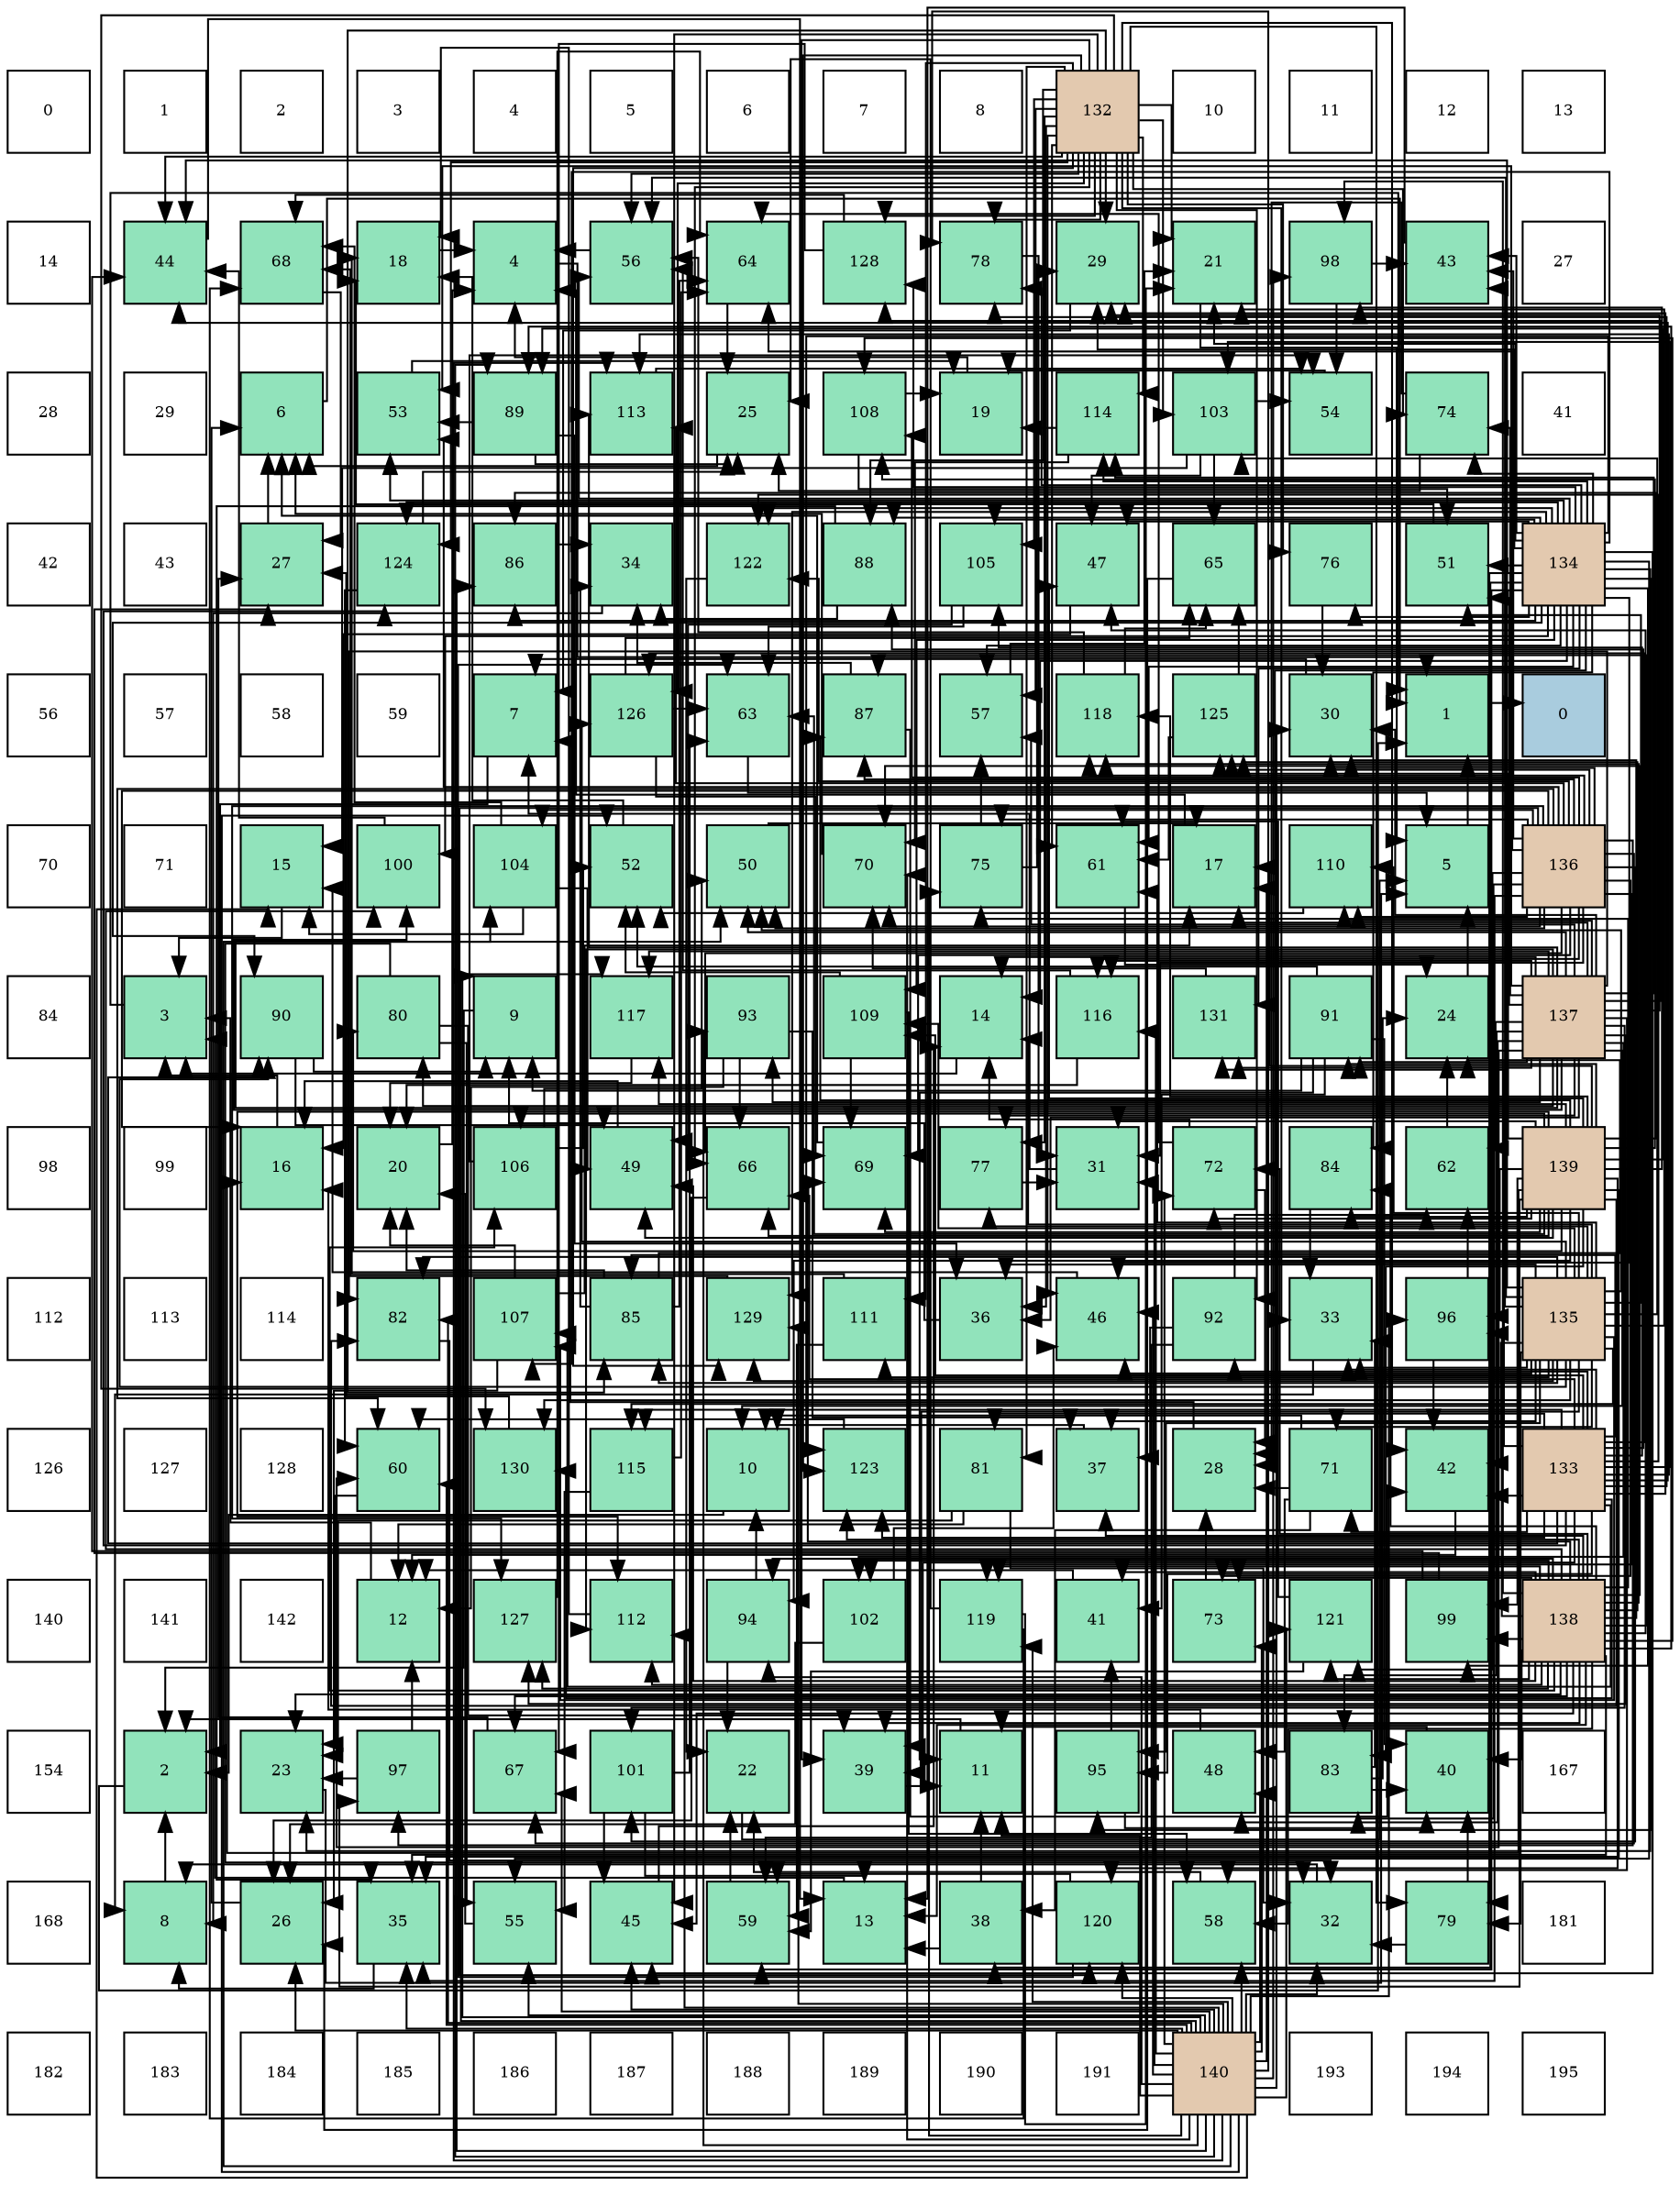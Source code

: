digraph layout{
 rankdir=TB;
 splines=ortho;
 node [style=filled shape=square fixedsize=true width=0.6];
0[label="0", fontsize=8, fillcolor="#ffffff"];
1[label="1", fontsize=8, fillcolor="#ffffff"];
2[label="2", fontsize=8, fillcolor="#ffffff"];
3[label="3", fontsize=8, fillcolor="#ffffff"];
4[label="4", fontsize=8, fillcolor="#ffffff"];
5[label="5", fontsize=8, fillcolor="#ffffff"];
6[label="6", fontsize=8, fillcolor="#ffffff"];
7[label="7", fontsize=8, fillcolor="#ffffff"];
8[label="8", fontsize=8, fillcolor="#ffffff"];
9[label="132", fontsize=8, fillcolor="#e3c9af"];
10[label="10", fontsize=8, fillcolor="#ffffff"];
11[label="11", fontsize=8, fillcolor="#ffffff"];
12[label="12", fontsize=8, fillcolor="#ffffff"];
13[label="13", fontsize=8, fillcolor="#ffffff"];
14[label="14", fontsize=8, fillcolor="#ffffff"];
15[label="44", fontsize=8, fillcolor="#91e3bb"];
16[label="68", fontsize=8, fillcolor="#91e3bb"];
17[label="18", fontsize=8, fillcolor="#91e3bb"];
18[label="4", fontsize=8, fillcolor="#91e3bb"];
19[label="56", fontsize=8, fillcolor="#91e3bb"];
20[label="64", fontsize=8, fillcolor="#91e3bb"];
21[label="128", fontsize=8, fillcolor="#91e3bb"];
22[label="78", fontsize=8, fillcolor="#91e3bb"];
23[label="29", fontsize=8, fillcolor="#91e3bb"];
24[label="21", fontsize=8, fillcolor="#91e3bb"];
25[label="98", fontsize=8, fillcolor="#91e3bb"];
26[label="43", fontsize=8, fillcolor="#91e3bb"];
27[label="27", fontsize=8, fillcolor="#ffffff"];
28[label="28", fontsize=8, fillcolor="#ffffff"];
29[label="29", fontsize=8, fillcolor="#ffffff"];
30[label="6", fontsize=8, fillcolor="#91e3bb"];
31[label="53", fontsize=8, fillcolor="#91e3bb"];
32[label="89", fontsize=8, fillcolor="#91e3bb"];
33[label="113", fontsize=8, fillcolor="#91e3bb"];
34[label="25", fontsize=8, fillcolor="#91e3bb"];
35[label="108", fontsize=8, fillcolor="#91e3bb"];
36[label="19", fontsize=8, fillcolor="#91e3bb"];
37[label="114", fontsize=8, fillcolor="#91e3bb"];
38[label="103", fontsize=8, fillcolor="#91e3bb"];
39[label="54", fontsize=8, fillcolor="#91e3bb"];
40[label="74", fontsize=8, fillcolor="#91e3bb"];
41[label="41", fontsize=8, fillcolor="#ffffff"];
42[label="42", fontsize=8, fillcolor="#ffffff"];
43[label="43", fontsize=8, fillcolor="#ffffff"];
44[label="27", fontsize=8, fillcolor="#91e3bb"];
45[label="124", fontsize=8, fillcolor="#91e3bb"];
46[label="86", fontsize=8, fillcolor="#91e3bb"];
47[label="34", fontsize=8, fillcolor="#91e3bb"];
48[label="122", fontsize=8, fillcolor="#91e3bb"];
49[label="88", fontsize=8, fillcolor="#91e3bb"];
50[label="105", fontsize=8, fillcolor="#91e3bb"];
51[label="47", fontsize=8, fillcolor="#91e3bb"];
52[label="65", fontsize=8, fillcolor="#91e3bb"];
53[label="76", fontsize=8, fillcolor="#91e3bb"];
54[label="51", fontsize=8, fillcolor="#91e3bb"];
55[label="134", fontsize=8, fillcolor="#e3c9af"];
56[label="56", fontsize=8, fillcolor="#ffffff"];
57[label="57", fontsize=8, fillcolor="#ffffff"];
58[label="58", fontsize=8, fillcolor="#ffffff"];
59[label="59", fontsize=8, fillcolor="#ffffff"];
60[label="7", fontsize=8, fillcolor="#91e3bb"];
61[label="126", fontsize=8, fillcolor="#91e3bb"];
62[label="63", fontsize=8, fillcolor="#91e3bb"];
63[label="87", fontsize=8, fillcolor="#91e3bb"];
64[label="57", fontsize=8, fillcolor="#91e3bb"];
65[label="118", fontsize=8, fillcolor="#91e3bb"];
66[label="125", fontsize=8, fillcolor="#91e3bb"];
67[label="30", fontsize=8, fillcolor="#91e3bb"];
68[label="1", fontsize=8, fillcolor="#91e3bb"];
69[label="0", fontsize=8, fillcolor="#a9ccde"];
70[label="70", fontsize=8, fillcolor="#ffffff"];
71[label="71", fontsize=8, fillcolor="#ffffff"];
72[label="15", fontsize=8, fillcolor="#91e3bb"];
73[label="100", fontsize=8, fillcolor="#91e3bb"];
74[label="104", fontsize=8, fillcolor="#91e3bb"];
75[label="52", fontsize=8, fillcolor="#91e3bb"];
76[label="50", fontsize=8, fillcolor="#91e3bb"];
77[label="70", fontsize=8, fillcolor="#91e3bb"];
78[label="75", fontsize=8, fillcolor="#91e3bb"];
79[label="61", fontsize=8, fillcolor="#91e3bb"];
80[label="17", fontsize=8, fillcolor="#91e3bb"];
81[label="110", fontsize=8, fillcolor="#91e3bb"];
82[label="5", fontsize=8, fillcolor="#91e3bb"];
83[label="136", fontsize=8, fillcolor="#e3c9af"];
84[label="84", fontsize=8, fillcolor="#ffffff"];
85[label="3", fontsize=8, fillcolor="#91e3bb"];
86[label="90", fontsize=8, fillcolor="#91e3bb"];
87[label="80", fontsize=8, fillcolor="#91e3bb"];
88[label="9", fontsize=8, fillcolor="#91e3bb"];
89[label="117", fontsize=8, fillcolor="#91e3bb"];
90[label="93", fontsize=8, fillcolor="#91e3bb"];
91[label="109", fontsize=8, fillcolor="#91e3bb"];
92[label="14", fontsize=8, fillcolor="#91e3bb"];
93[label="116", fontsize=8, fillcolor="#91e3bb"];
94[label="131", fontsize=8, fillcolor="#91e3bb"];
95[label="91", fontsize=8, fillcolor="#91e3bb"];
96[label="24", fontsize=8, fillcolor="#91e3bb"];
97[label="137", fontsize=8, fillcolor="#e3c9af"];
98[label="98", fontsize=8, fillcolor="#ffffff"];
99[label="99", fontsize=8, fillcolor="#ffffff"];
100[label="16", fontsize=8, fillcolor="#91e3bb"];
101[label="20", fontsize=8, fillcolor="#91e3bb"];
102[label="106", fontsize=8, fillcolor="#91e3bb"];
103[label="49", fontsize=8, fillcolor="#91e3bb"];
104[label="66", fontsize=8, fillcolor="#91e3bb"];
105[label="69", fontsize=8, fillcolor="#91e3bb"];
106[label="77", fontsize=8, fillcolor="#91e3bb"];
107[label="31", fontsize=8, fillcolor="#91e3bb"];
108[label="72", fontsize=8, fillcolor="#91e3bb"];
109[label="84", fontsize=8, fillcolor="#91e3bb"];
110[label="62", fontsize=8, fillcolor="#91e3bb"];
111[label="139", fontsize=8, fillcolor="#e3c9af"];
112[label="112", fontsize=8, fillcolor="#ffffff"];
113[label="113", fontsize=8, fillcolor="#ffffff"];
114[label="114", fontsize=8, fillcolor="#ffffff"];
115[label="82", fontsize=8, fillcolor="#91e3bb"];
116[label="107", fontsize=8, fillcolor="#91e3bb"];
117[label="85", fontsize=8, fillcolor="#91e3bb"];
118[label="129", fontsize=8, fillcolor="#91e3bb"];
119[label="111", fontsize=8, fillcolor="#91e3bb"];
120[label="36", fontsize=8, fillcolor="#91e3bb"];
121[label="46", fontsize=8, fillcolor="#91e3bb"];
122[label="92", fontsize=8, fillcolor="#91e3bb"];
123[label="33", fontsize=8, fillcolor="#91e3bb"];
124[label="96", fontsize=8, fillcolor="#91e3bb"];
125[label="135", fontsize=8, fillcolor="#e3c9af"];
126[label="126", fontsize=8, fillcolor="#ffffff"];
127[label="127", fontsize=8, fillcolor="#ffffff"];
128[label="128", fontsize=8, fillcolor="#ffffff"];
129[label="60", fontsize=8, fillcolor="#91e3bb"];
130[label="130", fontsize=8, fillcolor="#91e3bb"];
131[label="115", fontsize=8, fillcolor="#91e3bb"];
132[label="10", fontsize=8, fillcolor="#91e3bb"];
133[label="123", fontsize=8, fillcolor="#91e3bb"];
134[label="81", fontsize=8, fillcolor="#91e3bb"];
135[label="37", fontsize=8, fillcolor="#91e3bb"];
136[label="28", fontsize=8, fillcolor="#91e3bb"];
137[label="71", fontsize=8, fillcolor="#91e3bb"];
138[label="42", fontsize=8, fillcolor="#91e3bb"];
139[label="133", fontsize=8, fillcolor="#e3c9af"];
140[label="140", fontsize=8, fillcolor="#ffffff"];
141[label="141", fontsize=8, fillcolor="#ffffff"];
142[label="142", fontsize=8, fillcolor="#ffffff"];
143[label="12", fontsize=8, fillcolor="#91e3bb"];
144[label="127", fontsize=8, fillcolor="#91e3bb"];
145[label="112", fontsize=8, fillcolor="#91e3bb"];
146[label="94", fontsize=8, fillcolor="#91e3bb"];
147[label="102", fontsize=8, fillcolor="#91e3bb"];
148[label="119", fontsize=8, fillcolor="#91e3bb"];
149[label="41", fontsize=8, fillcolor="#91e3bb"];
150[label="73", fontsize=8, fillcolor="#91e3bb"];
151[label="121", fontsize=8, fillcolor="#91e3bb"];
152[label="99", fontsize=8, fillcolor="#91e3bb"];
153[label="138", fontsize=8, fillcolor="#e3c9af"];
154[label="154", fontsize=8, fillcolor="#ffffff"];
155[label="2", fontsize=8, fillcolor="#91e3bb"];
156[label="23", fontsize=8, fillcolor="#91e3bb"];
157[label="97", fontsize=8, fillcolor="#91e3bb"];
158[label="67", fontsize=8, fillcolor="#91e3bb"];
159[label="101", fontsize=8, fillcolor="#91e3bb"];
160[label="22", fontsize=8, fillcolor="#91e3bb"];
161[label="39", fontsize=8, fillcolor="#91e3bb"];
162[label="11", fontsize=8, fillcolor="#91e3bb"];
163[label="95", fontsize=8, fillcolor="#91e3bb"];
164[label="48", fontsize=8, fillcolor="#91e3bb"];
165[label="83", fontsize=8, fillcolor="#91e3bb"];
166[label="40", fontsize=8, fillcolor="#91e3bb"];
167[label="167", fontsize=8, fillcolor="#ffffff"];
168[label="168", fontsize=8, fillcolor="#ffffff"];
169[label="8", fontsize=8, fillcolor="#91e3bb"];
170[label="26", fontsize=8, fillcolor="#91e3bb"];
171[label="35", fontsize=8, fillcolor="#91e3bb"];
172[label="55", fontsize=8, fillcolor="#91e3bb"];
173[label="45", fontsize=8, fillcolor="#91e3bb"];
174[label="59", fontsize=8, fillcolor="#91e3bb"];
175[label="13", fontsize=8, fillcolor="#91e3bb"];
176[label="38", fontsize=8, fillcolor="#91e3bb"];
177[label="120", fontsize=8, fillcolor="#91e3bb"];
178[label="58", fontsize=8, fillcolor="#91e3bb"];
179[label="32", fontsize=8, fillcolor="#91e3bb"];
180[label="79", fontsize=8, fillcolor="#91e3bb"];
181[label="181", fontsize=8, fillcolor="#ffffff"];
182[label="182", fontsize=8, fillcolor="#ffffff"];
183[label="183", fontsize=8, fillcolor="#ffffff"];
184[label="184", fontsize=8, fillcolor="#ffffff"];
185[label="185", fontsize=8, fillcolor="#ffffff"];
186[label="186", fontsize=8, fillcolor="#ffffff"];
187[label="187", fontsize=8, fillcolor="#ffffff"];
188[label="188", fontsize=8, fillcolor="#ffffff"];
189[label="189", fontsize=8, fillcolor="#ffffff"];
190[label="190", fontsize=8, fillcolor="#ffffff"];
191[label="191", fontsize=8, fillcolor="#ffffff"];
192[label="140", fontsize=8, fillcolor="#e3c9af"];
193[label="193", fontsize=8, fillcolor="#ffffff"];
194[label="194", fontsize=8, fillcolor="#ffffff"];
195[label="195", fontsize=8, fillcolor="#ffffff"];
edge [constraint=false, style=vis];68 -> 69;
155 -> 68;
85 -> 68;
18 -> 68;
82 -> 68;
30 -> 68;
60 -> 155;
169 -> 155;
88 -> 155;
132 -> 155;
162 -> 155;
143 -> 85;
175 -> 85;
92 -> 85;
72 -> 85;
100 -> 85;
80 -> 18;
17 -> 18;
36 -> 18;
101 -> 18;
24 -> 82;
160 -> 82;
156 -> 82;
96 -> 82;
34 -> 30;
170 -> 30;
44 -> 30;
136 -> 60;
23 -> 60;
67 -> 60;
107 -> 60;
179 -> 169;
123 -> 169;
47 -> 169;
171 -> 169;
120 -> 88;
135 -> 132;
176 -> 162;
176 -> 175;
161 -> 162;
166 -> 162;
149 -> 143;
138 -> 143;
26 -> 175;
15 -> 175;
173 -> 92;
121 -> 72;
51 -> 100;
164 -> 100;
103 -> 100;
76 -> 80;
54 -> 17;
75 -> 17;
31 -> 36;
39 -> 36;
172 -> 101;
19 -> 18;
64 -> 24;
178 -> 160;
174 -> 160;
129 -> 156;
79 -> 96;
110 -> 96;
62 -> 82;
20 -> 34;
52 -> 170;
104 -> 170;
158 -> 44;
16 -> 44;
105 -> 30;
77 -> 30;
137 -> 132;
137 -> 136;
137 -> 176;
137 -> 164;
108 -> 92;
108 -> 136;
108 -> 20;
150 -> 136;
40 -> 34;
40 -> 136;
78 -> 23;
78 -> 64;
53 -> 67;
106 -> 107;
22 -> 107;
180 -> 179;
180 -> 166;
87 -> 179;
87 -> 161;
87 -> 172;
134 -> 143;
134 -> 156;
134 -> 179;
115 -> 179;
165 -> 96;
165 -> 123;
165 -> 166;
109 -> 123;
117 -> 101;
117 -> 96;
117 -> 47;
117 -> 20;
46 -> 47;
63 -> 47;
63 -> 138;
49 -> 47;
49 -> 171;
32 -> 34;
32 -> 120;
32 -> 31;
86 -> 88;
86 -> 103;
95 -> 88;
95 -> 162;
95 -> 166;
95 -> 149;
95 -> 75;
122 -> 135;
122 -> 174;
122 -> 110;
90 -> 143;
90 -> 135;
90 -> 104;
146 -> 132;
146 -> 160;
163 -> 166;
163 -> 149;
124 -> 138;
124 -> 110;
157 -> 143;
157 -> 156;
25 -> 26;
25 -> 39;
152 -> 44;
152 -> 15;
73 -> 15;
159 -> 175;
159 -> 173;
159 -> 62;
147 -> 170;
147 -> 121;
38 -> 72;
38 -> 51;
38 -> 39;
38 -> 52;
74 -> 72;
74 -> 103;
74 -> 16;
50 -> 103;
50 -> 62;
102 -> 76;
102 -> 75;
102 -> 39;
116 -> 80;
116 -> 101;
116 -> 170;
35 -> 36;
35 -> 54;
91 -> 75;
91 -> 178;
91 -> 105;
81 -> 75;
119 -> 17;
119 -> 174;
145 -> 17;
33 -> 39;
37 -> 36;
37 -> 77;
131 -> 172;
131 -> 20;
93 -> 101;
93 -> 19;
89 -> 101;
65 -> 19;
65 -> 52;
148 -> 24;
148 -> 34;
148 -> 16;
177 -> 174;
177 -> 62;
151 -> 174;
151 -> 79;
48 -> 160;
133 -> 129;
45 -> 34;
45 -> 129;
66 -> 79;
66 -> 52;
61 -> 62;
61 -> 52;
61 -> 105;
144 -> 20;
21 -> 158;
21 -> 16;
118 -> 16;
130 -> 44;
94 -> 77;
9 -> 24;
9 -> 23;
9 -> 123;
9 -> 120;
9 -> 161;
9 -> 138;
9 -> 15;
9 -> 173;
9 -> 121;
9 -> 19;
9 -> 64;
9 -> 79;
9 -> 104;
9 -> 40;
9 -> 53;
9 -> 106;
9 -> 22;
9 -> 180;
9 -> 134;
9 -> 117;
9 -> 49;
9 -> 122;
9 -> 38;
9 -> 50;
9 -> 119;
9 -> 37;
9 -> 133;
9 -> 45;
9 -> 61;
9 -> 21;
9 -> 118;
9 -> 130;
139 -> 23;
139 -> 123;
139 -> 161;
139 -> 138;
139 -> 15;
139 -> 104;
139 -> 137;
139 -> 22;
139 -> 134;
139 -> 117;
139 -> 49;
139 -> 86;
139 -> 122;
139 -> 163;
139 -> 38;
139 -> 50;
139 -> 116;
139 -> 91;
139 -> 33;
139 -> 131;
139 -> 48;
139 -> 133;
139 -> 45;
139 -> 61;
139 -> 130;
139 -> 94;
55 -> 92;
55 -> 24;
55 -> 156;
55 -> 136;
55 -> 23;
55 -> 176;
55 -> 26;
55 -> 173;
55 -> 121;
55 -> 51;
55 -> 54;
55 -> 31;
55 -> 172;
55 -> 19;
55 -> 64;
55 -> 174;
55 -> 79;
55 -> 40;
55 -> 53;
55 -> 22;
55 -> 180;
55 -> 109;
55 -> 46;
55 -> 49;
55 -> 86;
55 -> 163;
55 -> 152;
55 -> 73;
55 -> 50;
55 -> 116;
55 -> 91;
55 -> 37;
55 -> 48;
55 -> 133;
55 -> 45;
55 -> 21;
55 -> 118;
55 -> 94;
125 -> 92;
125 -> 24;
125 -> 123;
125 -> 120;
125 -> 135;
125 -> 161;
125 -> 138;
125 -> 26;
125 -> 15;
125 -> 121;
125 -> 76;
125 -> 54;
125 -> 19;
125 -> 79;
125 -> 137;
125 -> 106;
125 -> 180;
125 -> 115;
125 -> 117;
125 -> 86;
125 -> 163;
125 -> 38;
125 -> 116;
125 -> 91;
125 -> 81;
125 -> 119;
125 -> 131;
125 -> 61;
125 -> 118;
125 -> 130;
83 -> 100;
83 -> 67;
83 -> 107;
83 -> 171;
83 -> 26;
83 -> 76;
83 -> 31;
83 -> 129;
83 -> 20;
83 -> 104;
83 -> 158;
83 -> 105;
83 -> 77;
83 -> 150;
83 -> 78;
83 -> 165;
83 -> 63;
83 -> 157;
83 -> 159;
83 -> 74;
83 -> 35;
83 -> 81;
83 -> 33;
83 -> 93;
83 -> 65;
83 -> 148;
83 -> 177;
83 -> 151;
83 -> 48;
83 -> 66;
83 -> 144;
97 -> 132;
97 -> 92;
97 -> 80;
97 -> 23;
97 -> 67;
97 -> 120;
97 -> 164;
97 -> 76;
97 -> 54;
97 -> 31;
97 -> 64;
97 -> 178;
97 -> 129;
97 -> 110;
97 -> 40;
97 -> 106;
97 -> 87;
97 -> 115;
97 -> 165;
97 -> 95;
97 -> 90;
97 -> 73;
97 -> 159;
97 -> 147;
97 -> 74;
97 -> 81;
97 -> 145;
97 -> 33;
97 -> 37;
97 -> 93;
97 -> 89;
97 -> 144;
97 -> 21;
97 -> 94;
153 -> 175;
153 -> 156;
153 -> 67;
153 -> 171;
153 -> 135;
153 -> 161;
153 -> 166;
153 -> 149;
153 -> 173;
153 -> 51;
153 -> 103;
153 -> 178;
153 -> 158;
153 -> 105;
153 -> 77;
153 -> 108;
153 -> 150;
153 -> 78;
153 -> 109;
153 -> 63;
153 -> 32;
153 -> 146;
153 -> 124;
153 -> 25;
153 -> 152;
153 -> 73;
153 -> 147;
153 -> 102;
153 -> 35;
153 -> 145;
153 -> 65;
153 -> 148;
153 -> 151;
153 -> 133;
153 -> 66;
153 -> 144;
111 -> 100;
111 -> 80;
111 -> 107;
111 -> 171;
111 -> 51;
111 -> 103;
111 -> 62;
111 -> 104;
111 -> 105;
111 -> 108;
111 -> 87;
111 -> 115;
111 -> 165;
111 -> 109;
111 -> 46;
111 -> 63;
111 -> 32;
111 -> 95;
111 -> 146;
111 -> 124;
111 -> 157;
111 -> 25;
111 -> 152;
111 -> 102;
111 -> 35;
111 -> 145;
111 -> 89;
111 -> 65;
111 -> 177;
111 -> 66;
192 -> 88;
192 -> 162;
192 -> 72;
192 -> 80;
192 -> 170;
192 -> 67;
192 -> 107;
192 -> 179;
192 -> 171;
192 -> 173;
192 -> 121;
192 -> 164;
192 -> 76;
192 -> 75;
192 -> 172;
192 -> 178;
192 -> 129;
192 -> 158;
192 -> 77;
192 -> 108;
192 -> 150;
192 -> 78;
192 -> 22;
192 -> 115;
192 -> 46;
192 -> 32;
192 -> 90;
192 -> 146;
192 -> 124;
192 -> 25;
192 -> 145;
192 -> 33;
192 -> 93;
192 -> 89;
192 -> 148;
192 -> 177;
192 -> 151;
192 -> 118;
edge [constraint=true, style=invis];
0 -> 14 -> 28 -> 42 -> 56 -> 70 -> 84 -> 98 -> 112 -> 126 -> 140 -> 154 -> 168 -> 182;
1 -> 15 -> 29 -> 43 -> 57 -> 71 -> 85 -> 99 -> 113 -> 127 -> 141 -> 155 -> 169 -> 183;
2 -> 16 -> 30 -> 44 -> 58 -> 72 -> 86 -> 100 -> 114 -> 128 -> 142 -> 156 -> 170 -> 184;
3 -> 17 -> 31 -> 45 -> 59 -> 73 -> 87 -> 101 -> 115 -> 129 -> 143 -> 157 -> 171 -> 185;
4 -> 18 -> 32 -> 46 -> 60 -> 74 -> 88 -> 102 -> 116 -> 130 -> 144 -> 158 -> 172 -> 186;
5 -> 19 -> 33 -> 47 -> 61 -> 75 -> 89 -> 103 -> 117 -> 131 -> 145 -> 159 -> 173 -> 187;
6 -> 20 -> 34 -> 48 -> 62 -> 76 -> 90 -> 104 -> 118 -> 132 -> 146 -> 160 -> 174 -> 188;
7 -> 21 -> 35 -> 49 -> 63 -> 77 -> 91 -> 105 -> 119 -> 133 -> 147 -> 161 -> 175 -> 189;
8 -> 22 -> 36 -> 50 -> 64 -> 78 -> 92 -> 106 -> 120 -> 134 -> 148 -> 162 -> 176 -> 190;
9 -> 23 -> 37 -> 51 -> 65 -> 79 -> 93 -> 107 -> 121 -> 135 -> 149 -> 163 -> 177 -> 191;
10 -> 24 -> 38 -> 52 -> 66 -> 80 -> 94 -> 108 -> 122 -> 136 -> 150 -> 164 -> 178 -> 192;
11 -> 25 -> 39 -> 53 -> 67 -> 81 -> 95 -> 109 -> 123 -> 137 -> 151 -> 165 -> 179 -> 193;
12 -> 26 -> 40 -> 54 -> 68 -> 82 -> 96 -> 110 -> 124 -> 138 -> 152 -> 166 -> 180 -> 194;
13 -> 27 -> 41 -> 55 -> 69 -> 83 -> 97 -> 111 -> 125 -> 139 -> 153 -> 167 -> 181 -> 195;
rank = same {0 -> 1 -> 2 -> 3 -> 4 -> 5 -> 6 -> 7 -> 8 -> 9 -> 10 -> 11 -> 12 -> 13};
rank = same {14 -> 15 -> 16 -> 17 -> 18 -> 19 -> 20 -> 21 -> 22 -> 23 -> 24 -> 25 -> 26 -> 27};
rank = same {28 -> 29 -> 30 -> 31 -> 32 -> 33 -> 34 -> 35 -> 36 -> 37 -> 38 -> 39 -> 40 -> 41};
rank = same {42 -> 43 -> 44 -> 45 -> 46 -> 47 -> 48 -> 49 -> 50 -> 51 -> 52 -> 53 -> 54 -> 55};
rank = same {56 -> 57 -> 58 -> 59 -> 60 -> 61 -> 62 -> 63 -> 64 -> 65 -> 66 -> 67 -> 68 -> 69};
rank = same {70 -> 71 -> 72 -> 73 -> 74 -> 75 -> 76 -> 77 -> 78 -> 79 -> 80 -> 81 -> 82 -> 83};
rank = same {84 -> 85 -> 86 -> 87 -> 88 -> 89 -> 90 -> 91 -> 92 -> 93 -> 94 -> 95 -> 96 -> 97};
rank = same {98 -> 99 -> 100 -> 101 -> 102 -> 103 -> 104 -> 105 -> 106 -> 107 -> 108 -> 109 -> 110 -> 111};
rank = same {112 -> 113 -> 114 -> 115 -> 116 -> 117 -> 118 -> 119 -> 120 -> 121 -> 122 -> 123 -> 124 -> 125};
rank = same {126 -> 127 -> 128 -> 129 -> 130 -> 131 -> 132 -> 133 -> 134 -> 135 -> 136 -> 137 -> 138 -> 139};
rank = same {140 -> 141 -> 142 -> 143 -> 144 -> 145 -> 146 -> 147 -> 148 -> 149 -> 150 -> 151 -> 152 -> 153};
rank = same {154 -> 155 -> 156 -> 157 -> 158 -> 159 -> 160 -> 161 -> 162 -> 163 -> 164 -> 165 -> 166 -> 167};
rank = same {168 -> 169 -> 170 -> 171 -> 172 -> 173 -> 174 -> 175 -> 176 -> 177 -> 178 -> 179 -> 180 -> 181};
rank = same {182 -> 183 -> 184 -> 185 -> 186 -> 187 -> 188 -> 189 -> 190 -> 191 -> 192 -> 193 -> 194 -> 195};
}